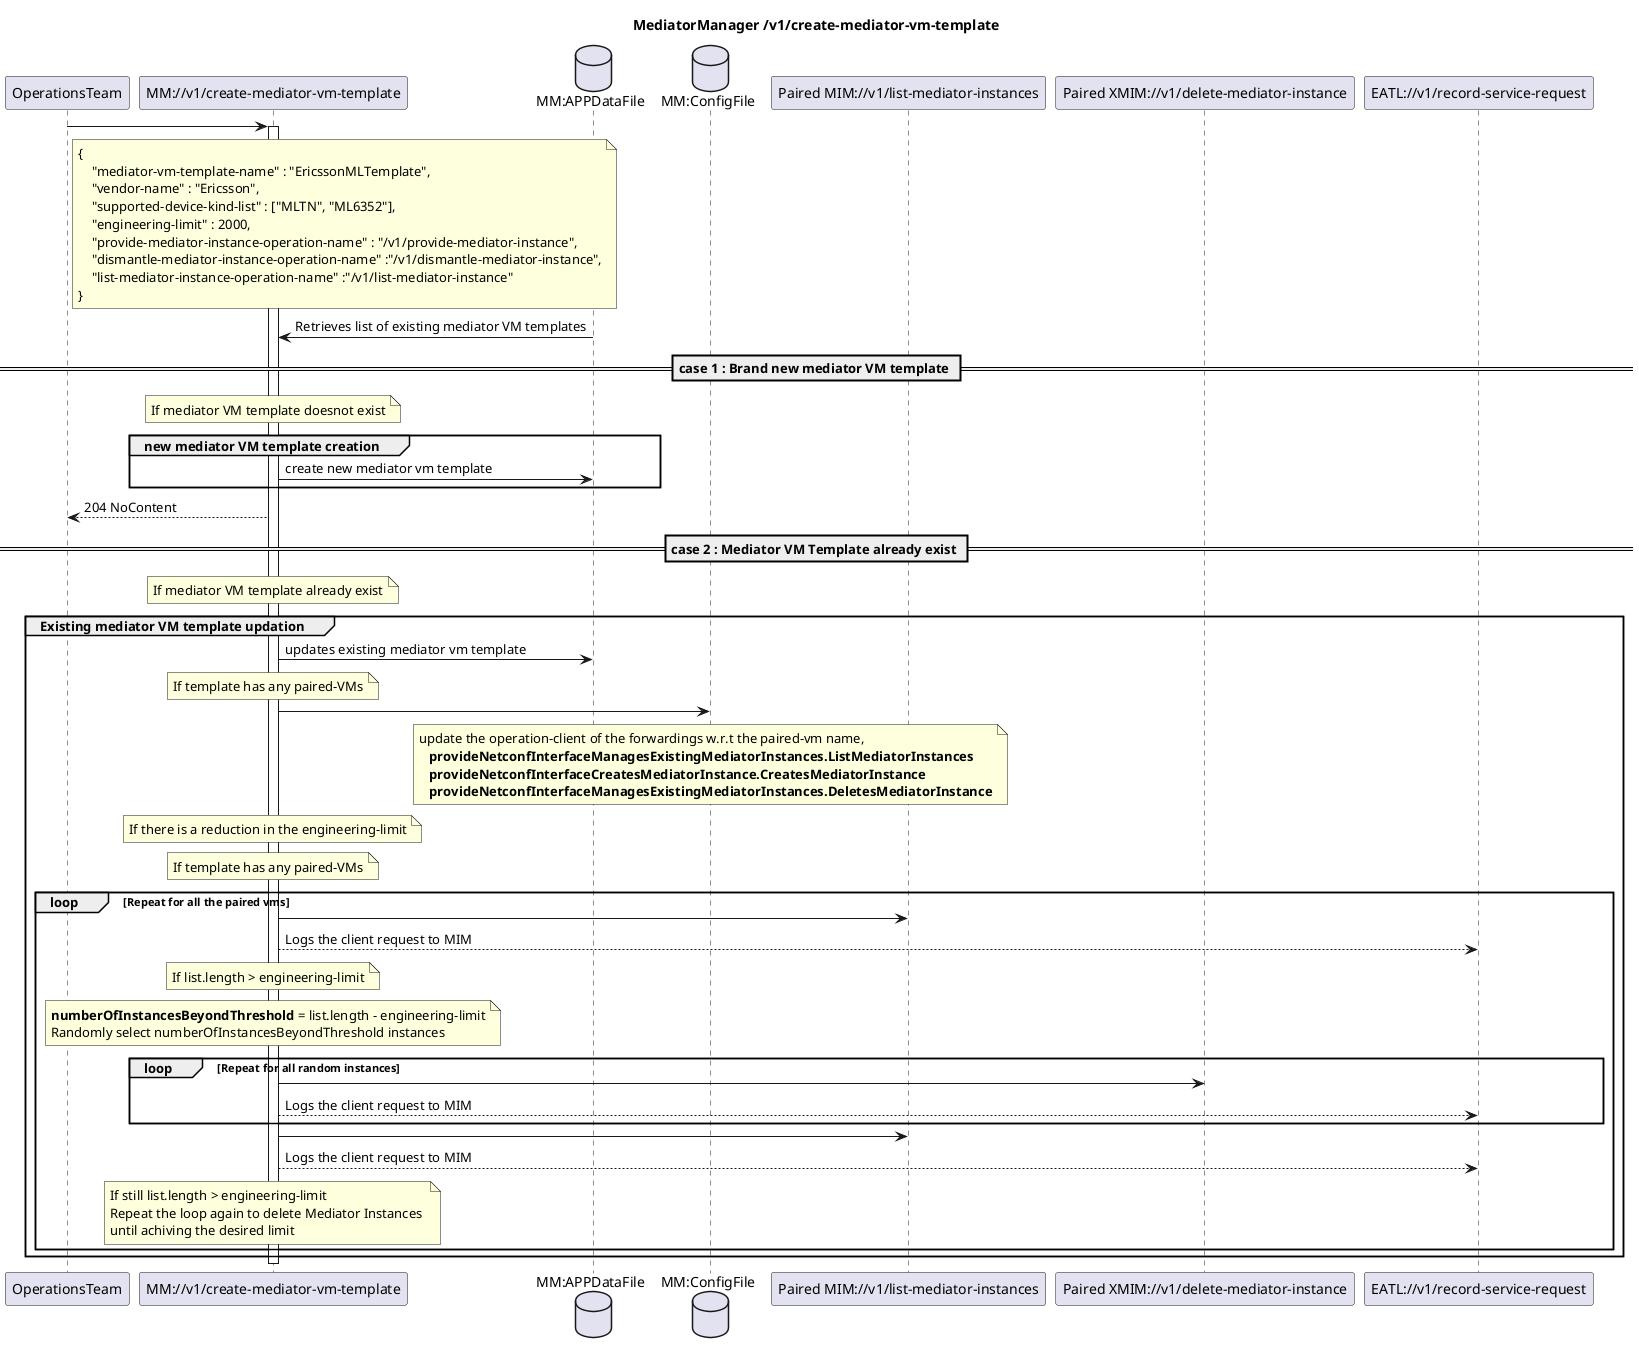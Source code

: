@startuml CreateMediatorVmTemplate
skinparam responseMessageBelowArrow true

title
MediatorManager /v1/create-mediator-vm-template
end title

participant "OperationsTeam" as OT
participant "MM://v1/create-mediator-vm-template" as MM
database "MM:APPDataFile" as AppData
database "MM:ConfigFile" as ConfigFile
participant "Paired MIM://v1/list-mediator-instances" as MIMList
participant "Paired XMIM://v1/delete-mediator-instance" as MIMDel
participant "EATL://v1/record-service-request" as MIMEatl

OT -> MM : 
note right OT
    {
        "mediator-vm-template-name" : "EricssonMLTemplate",
        "vendor-name" : "Ericsson",
        "supported-device-kind-list" : ["MLTN", "ML6352"],
        "engineering-limit" : 2000,
        "provide-mediator-instance-operation-name" : "/v1/provide-mediator-instance",
        "dismantle-mediator-instance-operation-name" :"/v1/dismantle-mediator-instance",
        "list-mediator-instance-operation-name" :"/v1/list-mediator-instance"
    }
end note
activate MM

AppData -> MM : Retrieves list of existing mediator VM templates

== case 1 : Brand new mediator VM template ==
note over MM
   If mediator VM template doesnot exist
end note

group new mediator VM template creation
    MM -> AppData :  create new mediator vm template
end

MM --> OT : 204 NoContent

== case 2 : Mediator VM Template already exist ==
note over MM
   If mediator VM template already exist
end note

group Existing mediator VM template updation
    MM -> AppData :  updates existing mediator vm template

    note over MM
        If template has any paired-VMs
    end note
    MM -> ConfigFile : 
    note over ConfigFile
        update the operation-client of the forwardings w.r.t the paired-vm name,
          <b> provideNetconfInterfaceManagesExistingMediatorInstances.ListMediatorInstances
          <b> provideNetconfInterfaceCreatesMediatorInstance.CreatesMediatorInstance
          <b> provideNetconfInterfaceManagesExistingMediatorInstances.DeletesMediatorInstance
    end note

    note over MM
       If there is a reduction in the engineering-limit
    end note

    note over MM
       If template has any paired-VMs
    end note

    loop Repeat for all the paired vms
        MM -> MIMList :
        MM --> MIMEatl : Logs the client request to MIM
        note over MM
            If list.length > engineering-limit
        end note
        note over MM
            <b>numberOfInstancesBeyondThreshold</b> = list.length - engineering-limit
            Randomly select numberOfInstancesBeyondThreshold instances
        end note
        loop Repeat for all random instances
            MM -> MIMDel : 
            MM --> MIMEatl : Logs the client request to MIM
        end note
        MM -> MIMList :
        MM --> MIMEatl : Logs the client request to MIM
        note over MM
            If still list.length > engineering-limit
            Repeat the loop again to delete Mediator Instances 
            until achiving the desired limit
        end note
    end    
end

deactivate MM

@enduml